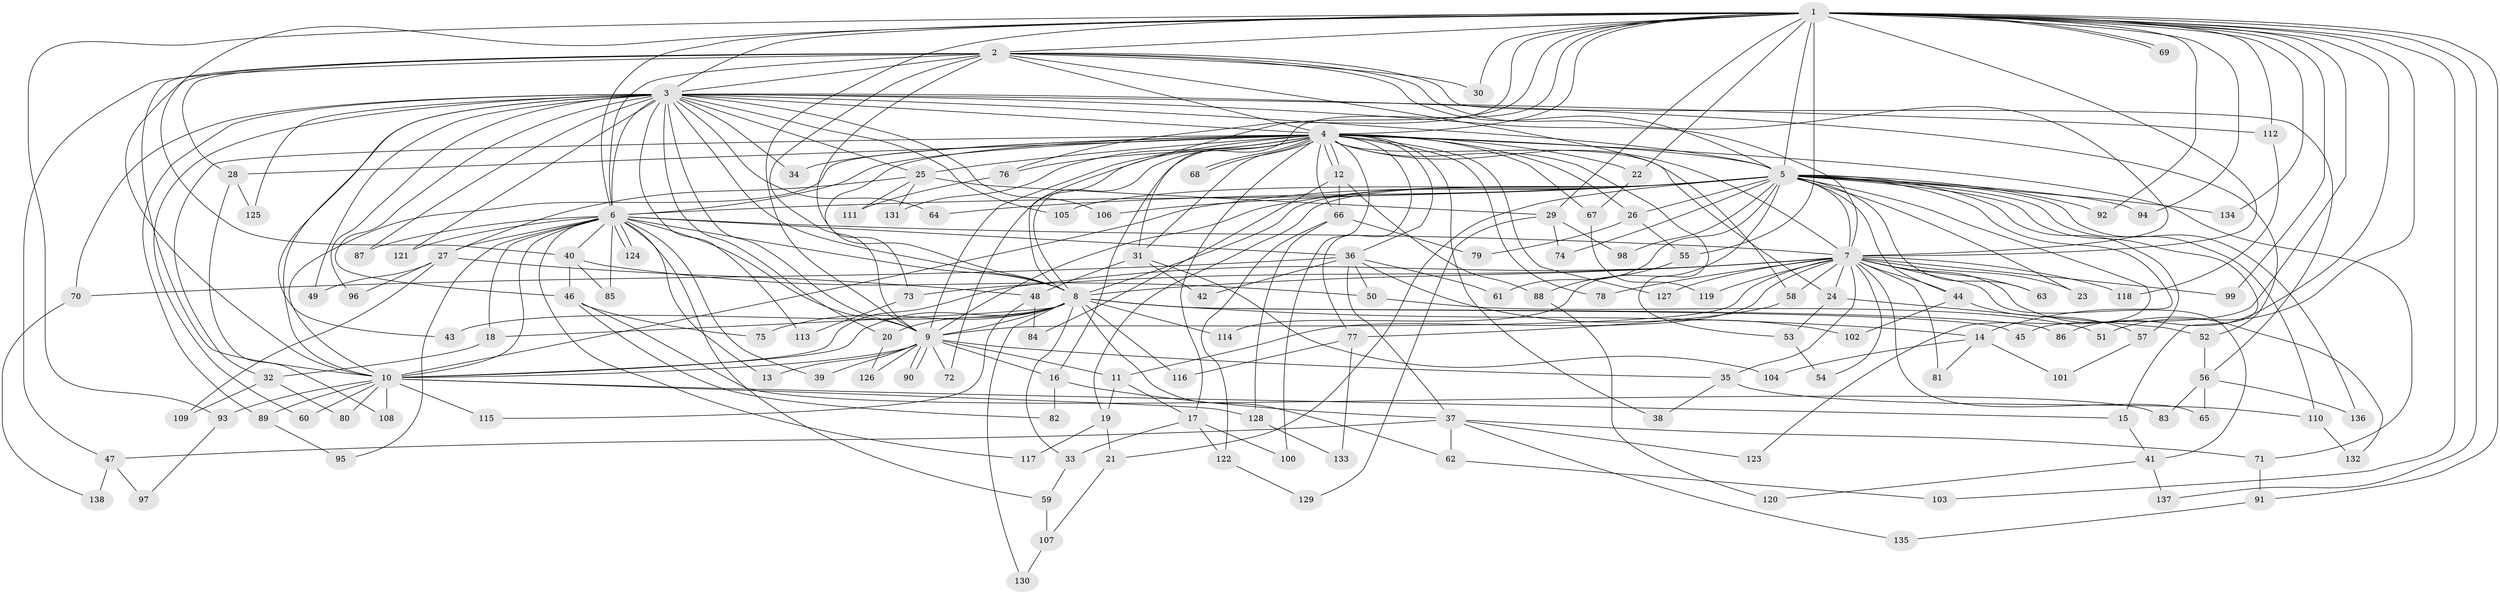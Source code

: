 // Generated by graph-tools (version 1.1) at 2025/01/03/09/25 03:01:28]
// undirected, 138 vertices, 301 edges
graph export_dot {
graph [start="1"]
  node [color=gray90,style=filled];
  1;
  2;
  3;
  4;
  5;
  6;
  7;
  8;
  9;
  10;
  11;
  12;
  13;
  14;
  15;
  16;
  17;
  18;
  19;
  20;
  21;
  22;
  23;
  24;
  25;
  26;
  27;
  28;
  29;
  30;
  31;
  32;
  33;
  34;
  35;
  36;
  37;
  38;
  39;
  40;
  41;
  42;
  43;
  44;
  45;
  46;
  47;
  48;
  49;
  50;
  51;
  52;
  53;
  54;
  55;
  56;
  57;
  58;
  59;
  60;
  61;
  62;
  63;
  64;
  65;
  66;
  67;
  68;
  69;
  70;
  71;
  72;
  73;
  74;
  75;
  76;
  77;
  78;
  79;
  80;
  81;
  82;
  83;
  84;
  85;
  86;
  87;
  88;
  89;
  90;
  91;
  92;
  93;
  94;
  95;
  96;
  97;
  98;
  99;
  100;
  101;
  102;
  103;
  104;
  105;
  106;
  107;
  108;
  109;
  110;
  111;
  112;
  113;
  114;
  115;
  116;
  117;
  118;
  119;
  120;
  121;
  122;
  123;
  124;
  125;
  126;
  127;
  128;
  129;
  130;
  131;
  132;
  133;
  134;
  135;
  136;
  137;
  138;
  1 -- 2;
  1 -- 3;
  1 -- 4;
  1 -- 5;
  1 -- 6;
  1 -- 7;
  1 -- 8;
  1 -- 9;
  1 -- 10;
  1 -- 22;
  1 -- 29;
  1 -- 30;
  1 -- 31;
  1 -- 45;
  1 -- 51;
  1 -- 55;
  1 -- 69;
  1 -- 69;
  1 -- 76;
  1 -- 86;
  1 -- 91;
  1 -- 92;
  1 -- 93;
  1 -- 94;
  1 -- 99;
  1 -- 103;
  1 -- 112;
  1 -- 134;
  1 -- 137;
  2 -- 3;
  2 -- 4;
  2 -- 5;
  2 -- 6;
  2 -- 7;
  2 -- 8;
  2 -- 9;
  2 -- 10;
  2 -- 28;
  2 -- 30;
  2 -- 40;
  2 -- 47;
  2 -- 56;
  2 -- 58;
  3 -- 4;
  3 -- 5;
  3 -- 6;
  3 -- 7;
  3 -- 8;
  3 -- 9;
  3 -- 10;
  3 -- 20;
  3 -- 25;
  3 -- 34;
  3 -- 43;
  3 -- 46;
  3 -- 49;
  3 -- 52;
  3 -- 60;
  3 -- 64;
  3 -- 70;
  3 -- 87;
  3 -- 89;
  3 -- 96;
  3 -- 105;
  3 -- 106;
  3 -- 112;
  3 -- 113;
  3 -- 121;
  3 -- 125;
  4 -- 5;
  4 -- 6;
  4 -- 7;
  4 -- 8;
  4 -- 9;
  4 -- 10;
  4 -- 12;
  4 -- 12;
  4 -- 16;
  4 -- 17;
  4 -- 22;
  4 -- 24;
  4 -- 25;
  4 -- 26;
  4 -- 28;
  4 -- 31;
  4 -- 32;
  4 -- 34;
  4 -- 36;
  4 -- 38;
  4 -- 53;
  4 -- 66;
  4 -- 67;
  4 -- 68;
  4 -- 68;
  4 -- 71;
  4 -- 72;
  4 -- 73;
  4 -- 76;
  4 -- 77;
  4 -- 78;
  4 -- 100;
  4 -- 127;
  4 -- 131;
  5 -- 6;
  5 -- 7;
  5 -- 8;
  5 -- 9;
  5 -- 10;
  5 -- 14;
  5 -- 15;
  5 -- 19;
  5 -- 21;
  5 -- 23;
  5 -- 26;
  5 -- 44;
  5 -- 57;
  5 -- 61;
  5 -- 63;
  5 -- 64;
  5 -- 74;
  5 -- 92;
  5 -- 94;
  5 -- 98;
  5 -- 105;
  5 -- 106;
  5 -- 110;
  5 -- 114;
  5 -- 123;
  5 -- 134;
  5 -- 136;
  6 -- 7;
  6 -- 8;
  6 -- 9;
  6 -- 10;
  6 -- 13;
  6 -- 18;
  6 -- 27;
  6 -- 36;
  6 -- 39;
  6 -- 40;
  6 -- 59;
  6 -- 85;
  6 -- 87;
  6 -- 95;
  6 -- 117;
  6 -- 121;
  6 -- 124;
  6 -- 124;
  7 -- 8;
  7 -- 9;
  7 -- 10;
  7 -- 11;
  7 -- 23;
  7 -- 24;
  7 -- 35;
  7 -- 41;
  7 -- 44;
  7 -- 54;
  7 -- 58;
  7 -- 63;
  7 -- 65;
  7 -- 73;
  7 -- 78;
  7 -- 81;
  7 -- 99;
  7 -- 118;
  7 -- 119;
  7 -- 127;
  7 -- 132;
  8 -- 9;
  8 -- 10;
  8 -- 14;
  8 -- 18;
  8 -- 20;
  8 -- 33;
  8 -- 43;
  8 -- 45;
  8 -- 62;
  8 -- 75;
  8 -- 86;
  8 -- 114;
  8 -- 116;
  8 -- 130;
  9 -- 10;
  9 -- 11;
  9 -- 13;
  9 -- 16;
  9 -- 35;
  9 -- 39;
  9 -- 72;
  9 -- 90;
  9 -- 90;
  9 -- 126;
  10 -- 15;
  10 -- 60;
  10 -- 80;
  10 -- 89;
  10 -- 93;
  10 -- 108;
  10 -- 115;
  10 -- 128;
  11 -- 17;
  11 -- 19;
  12 -- 66;
  12 -- 84;
  12 -- 88;
  14 -- 81;
  14 -- 101;
  14 -- 104;
  15 -- 41;
  16 -- 37;
  16 -- 82;
  17 -- 33;
  17 -- 100;
  17 -- 122;
  18 -- 32;
  19 -- 21;
  19 -- 117;
  20 -- 126;
  21 -- 107;
  22 -- 67;
  24 -- 52;
  24 -- 53;
  25 -- 27;
  25 -- 29;
  25 -- 111;
  25 -- 131;
  26 -- 55;
  26 -- 79;
  27 -- 48;
  27 -- 49;
  27 -- 96;
  27 -- 109;
  28 -- 108;
  28 -- 125;
  29 -- 74;
  29 -- 98;
  29 -- 129;
  31 -- 42;
  31 -- 48;
  31 -- 104;
  32 -- 80;
  32 -- 109;
  33 -- 59;
  35 -- 38;
  35 -- 110;
  36 -- 37;
  36 -- 42;
  36 -- 50;
  36 -- 61;
  36 -- 70;
  36 -- 102;
  37 -- 47;
  37 -- 62;
  37 -- 71;
  37 -- 123;
  37 -- 135;
  40 -- 46;
  40 -- 50;
  40 -- 85;
  41 -- 120;
  41 -- 137;
  44 -- 57;
  44 -- 102;
  46 -- 75;
  46 -- 82;
  46 -- 83;
  47 -- 97;
  47 -- 138;
  48 -- 84;
  48 -- 115;
  50 -- 51;
  52 -- 56;
  53 -- 54;
  55 -- 88;
  56 -- 65;
  56 -- 83;
  56 -- 136;
  57 -- 101;
  58 -- 77;
  59 -- 107;
  62 -- 103;
  66 -- 79;
  66 -- 122;
  66 -- 128;
  67 -- 119;
  70 -- 138;
  71 -- 91;
  73 -- 113;
  76 -- 111;
  77 -- 116;
  77 -- 133;
  88 -- 120;
  89 -- 95;
  91 -- 135;
  93 -- 97;
  107 -- 130;
  110 -- 132;
  112 -- 118;
  122 -- 129;
  128 -- 133;
}
